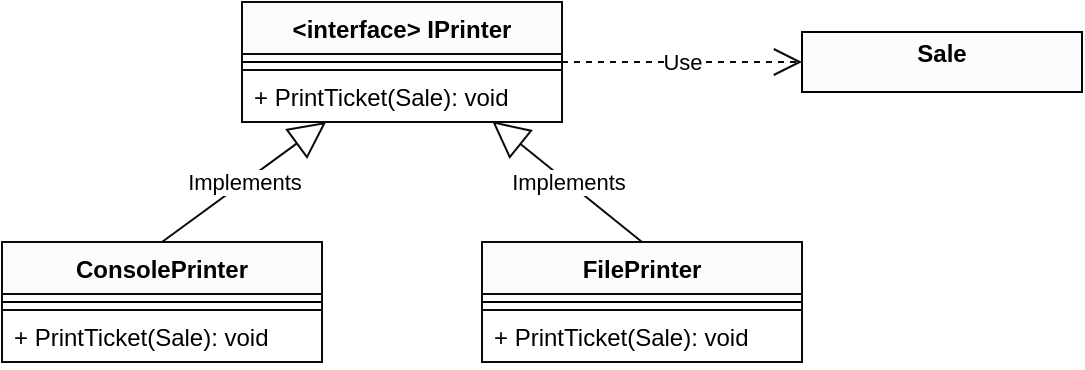 <mxfile>
    <diagram id="_4AXZlyZA8XeAdL1D1pF" name="Page-1">
        <mxGraphModel dx="670" dy="614" grid="1" gridSize="10" guides="1" tooltips="1" connect="1" arrows="1" fold="1" page="1" pageScale="1" pageWidth="850" pageHeight="1100" background="#ffffff" math="0" shadow="0">
            <root>
                <mxCell id="0"/>
                <mxCell id="1" parent="0"/>
                <mxCell id="2" value="&lt;interface&gt; IPrinter" style="swimlane;fontStyle=1;align=center;verticalAlign=top;childLayout=stackLayout;horizontal=1;startSize=26;horizontalStack=0;resizeParent=1;resizeParentMax=0;resizeLast=0;collapsible=1;marginBottom=0;fillColor=#FCFCFC;strokeColor=#0A0A0A;fontColor=#000000;" vertex="1" parent="1">
                    <mxGeometry x="160" y="80" width="160" height="60" as="geometry"/>
                </mxCell>
                <mxCell id="17" value="" style="line;strokeWidth=1;fillColor=none;align=left;verticalAlign=middle;spacingTop=-1;spacingLeft=3;spacingRight=3;rotatable=0;labelPosition=right;points=[];portConstraint=eastwest;fontColor=#000000;" vertex="1" parent="2">
                    <mxGeometry y="26" width="160" height="8" as="geometry"/>
                </mxCell>
                <mxCell id="5" value="+ PrintTicket(Sale): void" style="text;fillColor=none;align=left;verticalAlign=top;spacingLeft=4;spacingRight=4;overflow=hidden;rotatable=0;points=[[0,0.5],[1,0.5]];portConstraint=eastwest;strokeColor=#0A0A0A;fontColor=#000000;" vertex="1" parent="2">
                    <mxGeometry y="34" width="160" height="26" as="geometry"/>
                </mxCell>
                <mxCell id="6" value="ConsolePrinter" style="swimlane;fontStyle=1;align=center;verticalAlign=top;childLayout=stackLayout;horizontal=1;startSize=26;horizontalStack=0;resizeParent=1;resizeParentMax=0;resizeLast=0;collapsible=1;marginBottom=0;fillColor=#FCFCFC;strokeColor=#0A0A0A;fontColor=#000000;" vertex="1" parent="1">
                    <mxGeometry x="40" y="200" width="160" height="60" as="geometry"/>
                </mxCell>
                <mxCell id="16" value="" style="line;strokeWidth=1;fillColor=none;align=left;verticalAlign=middle;spacingTop=-1;spacingLeft=3;spacingRight=3;rotatable=0;labelPosition=right;points=[];portConstraint=eastwest;fontColor=#000000;" vertex="1" parent="6">
                    <mxGeometry y="26" width="160" height="8" as="geometry"/>
                </mxCell>
                <mxCell id="9" value="+ PrintTicket(Sale): void" style="text;fillColor=none;align=left;verticalAlign=top;spacingLeft=4;spacingRight=4;overflow=hidden;rotatable=0;points=[[0,0.5],[1,0.5]];portConstraint=eastwest;strokeColor=#0A0A0A;fontColor=#000000;" vertex="1" parent="6">
                    <mxGeometry y="34" width="160" height="26" as="geometry"/>
                </mxCell>
                <mxCell id="10" value="FilePrinter" style="swimlane;fontStyle=1;align=center;verticalAlign=top;childLayout=stackLayout;horizontal=1;startSize=26;horizontalStack=0;resizeParent=1;resizeParentMax=0;resizeLast=0;collapsible=1;marginBottom=0;fillColor=#FCFCFC;strokeColor=#0A0A0A;fontColor=#000000;" vertex="1" parent="1">
                    <mxGeometry x="280" y="200" width="160" height="60" as="geometry"/>
                </mxCell>
                <mxCell id="18" value="" style="line;strokeWidth=1;fillColor=none;align=left;verticalAlign=middle;spacingTop=-1;spacingLeft=3;spacingRight=3;rotatable=0;labelPosition=right;points=[];portConstraint=eastwest;fontColor=#000000;" vertex="1" parent="10">
                    <mxGeometry y="26" width="160" height="8" as="geometry"/>
                </mxCell>
                <mxCell id="12" value="+ PrintTicket(Sale): void" style="text;fillColor=none;align=left;verticalAlign=top;spacingLeft=4;spacingRight=4;overflow=hidden;rotatable=0;points=[[0,0.5],[1,0.5]];portConstraint=eastwest;strokeColor=#0A0A0A;fontColor=#000000;" vertex="1" parent="10">
                    <mxGeometry y="34" width="160" height="26" as="geometry"/>
                </mxCell>
                <mxCell id="13" value="Implements" style="endArrow=block;endSize=16;endFill=0;html=1;entryX=0.263;entryY=1;entryDx=0;entryDy=0;entryPerimeter=0;exitX=0.5;exitY=0;exitDx=0;exitDy=0;strokeColor=#0A0A0A;fontColor=#000000;labelBackgroundColor=#ffffff;" edge="1" parent="1" source="6" target="5">
                    <mxGeometry width="160" relative="1" as="geometry">
                        <mxPoint x="200" y="350" as="sourcePoint"/>
                        <mxPoint x="360" y="350" as="targetPoint"/>
                    </mxGeometry>
                </mxCell>
                <mxCell id="14" value="Implements" style="endArrow=block;endSize=16;endFill=0;html=1;exitX=0.5;exitY=0;exitDx=0;exitDy=0;entryX=0.782;entryY=0.985;entryDx=0;entryDy=0;entryPerimeter=0;strokeColor=#0A0A0A;fontColor=#000000;labelBackgroundColor=#FFFFFF;" edge="1" parent="1" source="10" target="5">
                    <mxGeometry width="160" relative="1" as="geometry">
                        <mxPoint x="130" y="210" as="sourcePoint"/>
                        <mxPoint x="280" y="150" as="targetPoint"/>
                    </mxGeometry>
                </mxCell>
                <mxCell id="23" value="&lt;p style=&quot;margin: 0px ; margin-top: 4px ; text-align: center&quot;&gt;&lt;b&gt;Sale&lt;/b&gt;&lt;/p&gt;" style="verticalAlign=top;align=left;overflow=fill;fontSize=12;fontFamily=Helvetica;html=1;fontColor=#000000;strokeColor=#000000;fillColor=#FCFCFC;" vertex="1" parent="1">
                    <mxGeometry x="440" y="95" width="140" height="30" as="geometry"/>
                </mxCell>
                <mxCell id="24" value="Use" style="endArrow=open;endSize=12;dashed=1;html=1;labelBackgroundColor=#ffffff;fontColor=#000000;strokeColor=#0A0A0A;exitX=1;exitY=0.5;exitDx=0;exitDy=0;" edge="1" parent="1" source="2">
                    <mxGeometry width="160" relative="1" as="geometry">
                        <mxPoint x="330" y="110" as="sourcePoint"/>
                        <mxPoint x="440" y="110" as="targetPoint"/>
                    </mxGeometry>
                </mxCell>
            </root>
        </mxGraphModel>
    </diagram>
</mxfile>